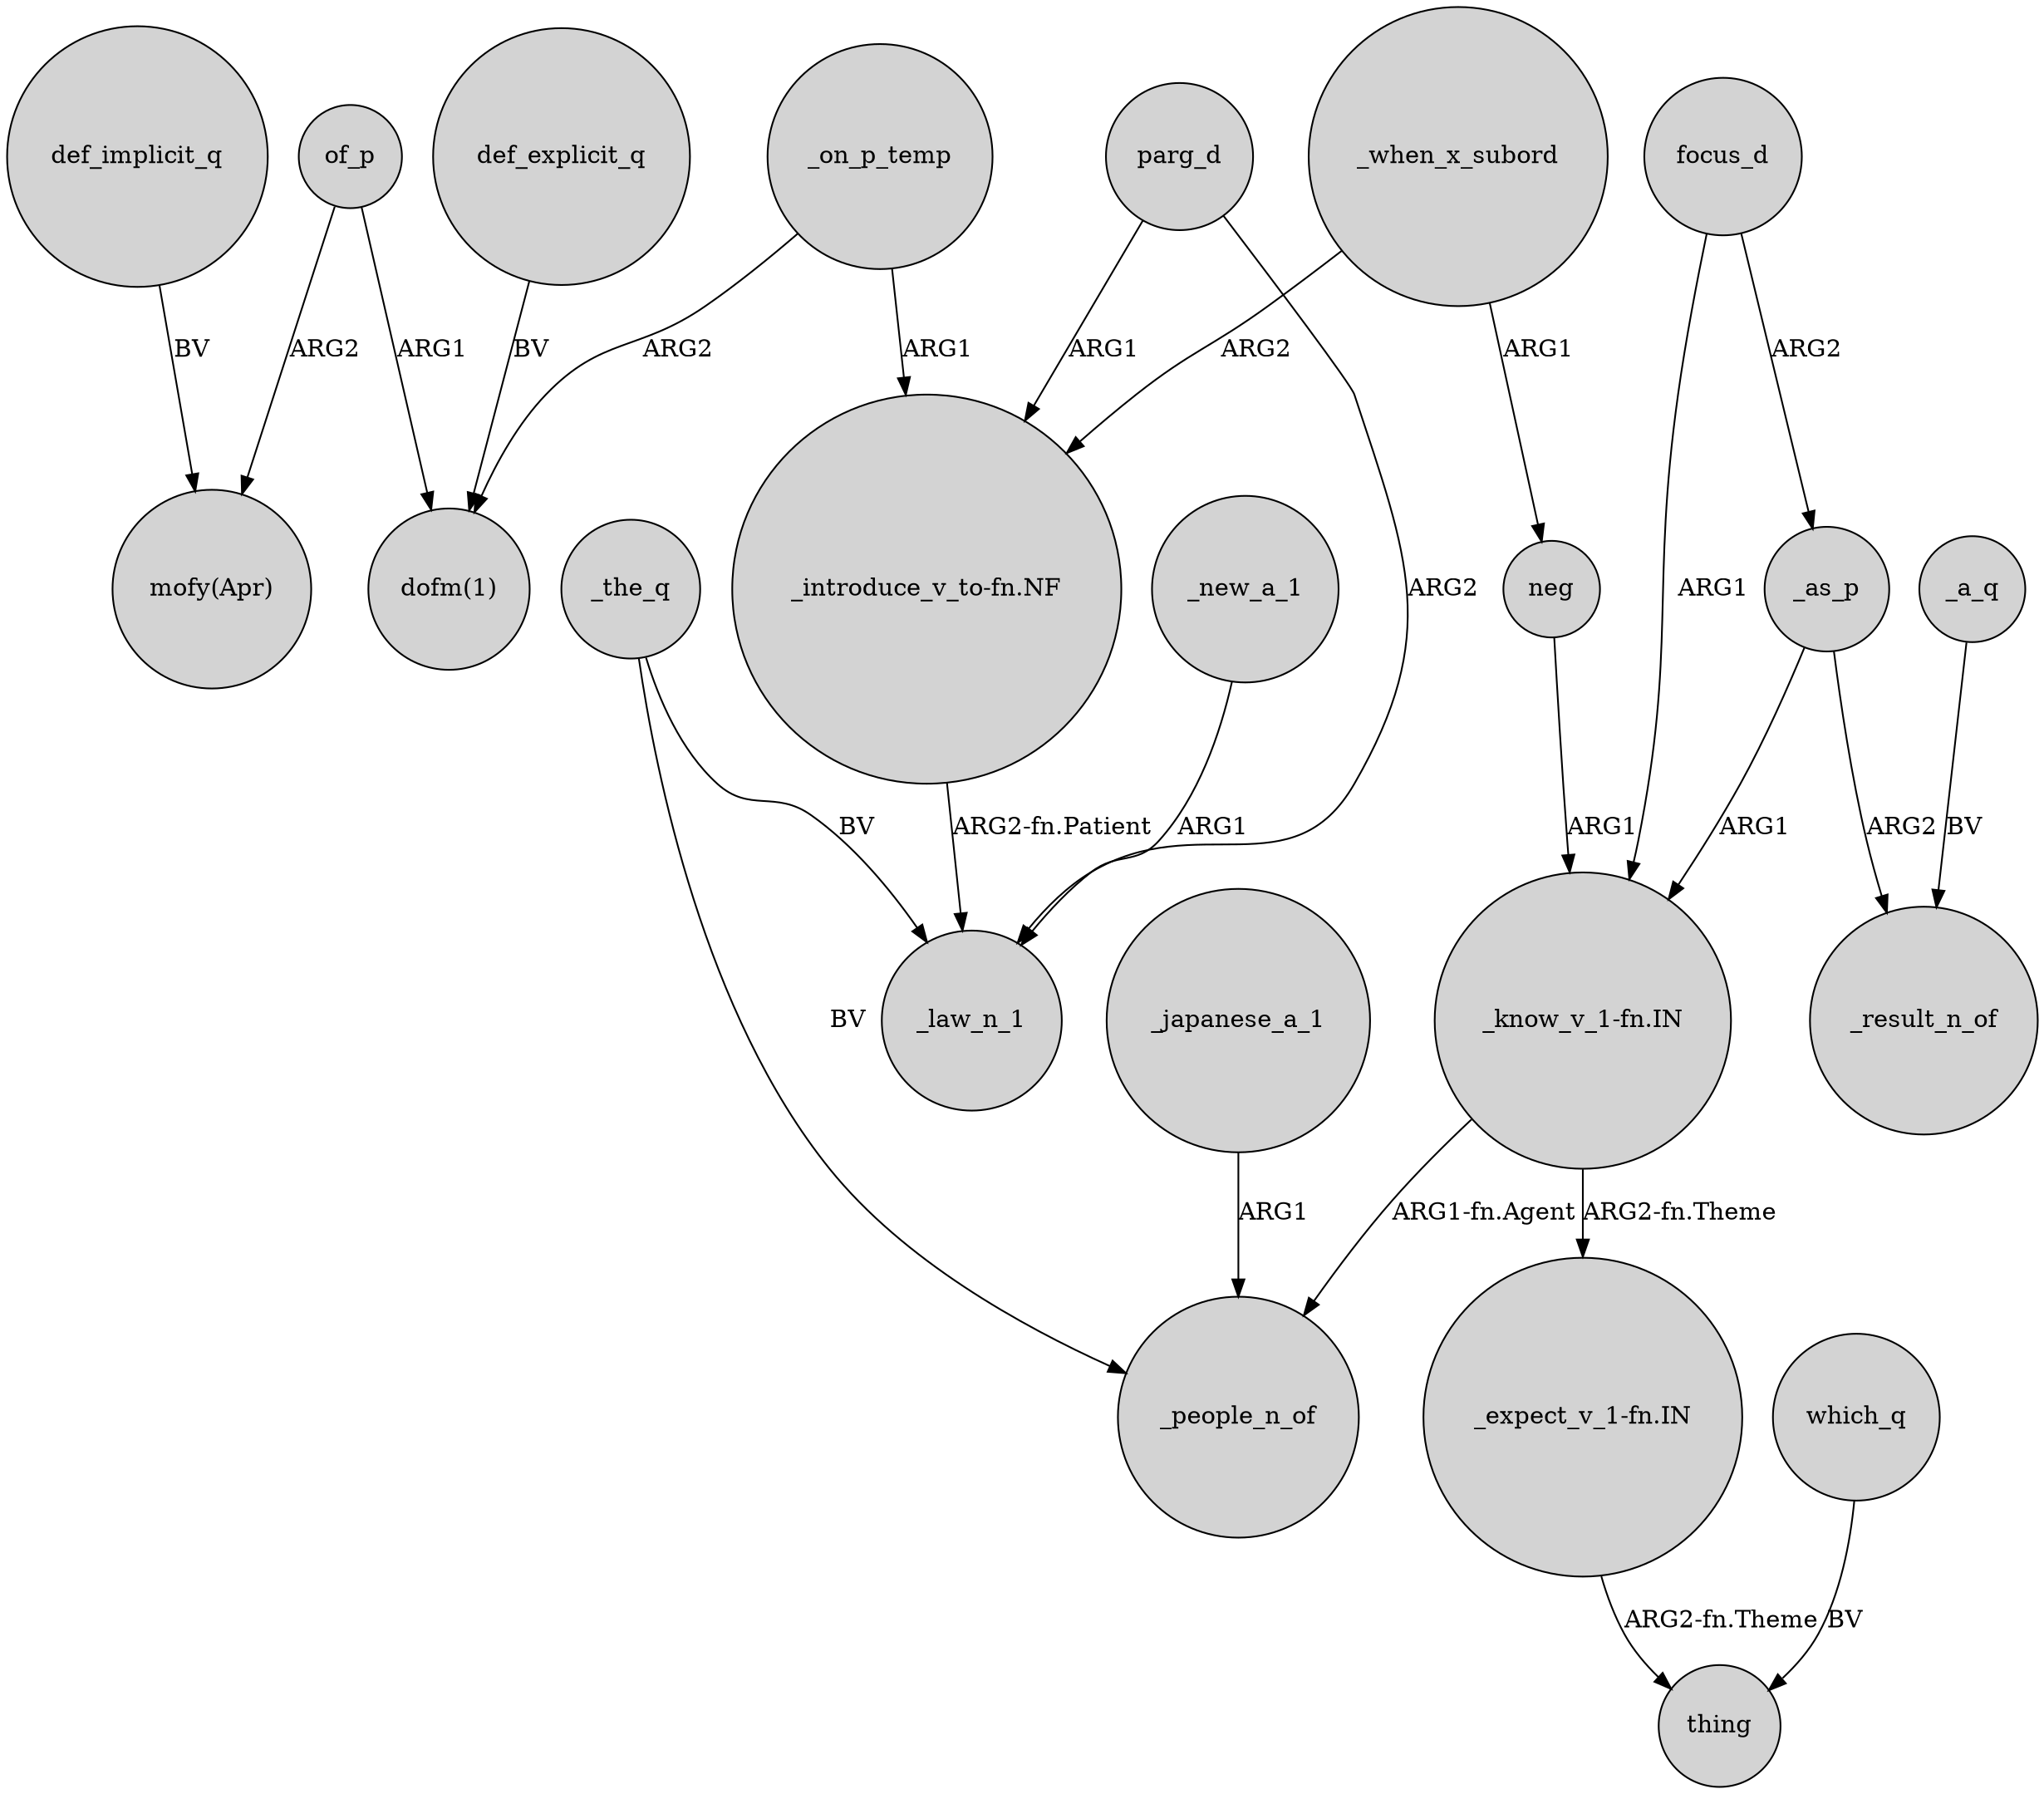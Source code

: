 digraph {
	node [shape=circle style=filled]
	"_know_v_1-fn.IN" -> _people_n_of [label="ARG1-fn.Agent"]
	_as_p -> "_know_v_1-fn.IN" [label=ARG1]
	of_p -> "mofy(Apr)" [label=ARG2]
	_on_p_temp -> "_introduce_v_to-fn.NF" [label=ARG1]
	focus_d -> _as_p [label=ARG2]
	"_expect_v_1-fn.IN" -> thing [label="ARG2-fn.Theme"]
	_a_q -> _result_n_of [label=BV]
	def_implicit_q -> "mofy(Apr)" [label=BV]
	"_introduce_v_to-fn.NF" -> _law_n_1 [label="ARG2-fn.Patient"]
	_as_p -> _result_n_of [label=ARG2]
	"_know_v_1-fn.IN" -> "_expect_v_1-fn.IN" [label="ARG2-fn.Theme"]
	neg -> "_know_v_1-fn.IN" [label=ARG1]
	parg_d -> _law_n_1 [label=ARG2]
	focus_d -> "_know_v_1-fn.IN" [label=ARG1]
	_the_q -> _law_n_1 [label=BV]
	which_q -> thing [label=BV]
	def_explicit_q -> "dofm(1)" [label=BV]
	parg_d -> "_introduce_v_to-fn.NF" [label=ARG1]
	_new_a_1 -> _law_n_1 [label=ARG1]
	_on_p_temp -> "dofm(1)" [label=ARG2]
	_when_x_subord -> neg [label=ARG1]
	_the_q -> _people_n_of [label=BV]
	of_p -> "dofm(1)" [label=ARG1]
	_when_x_subord -> "_introduce_v_to-fn.NF" [label=ARG2]
	_japanese_a_1 -> _people_n_of [label=ARG1]
}
